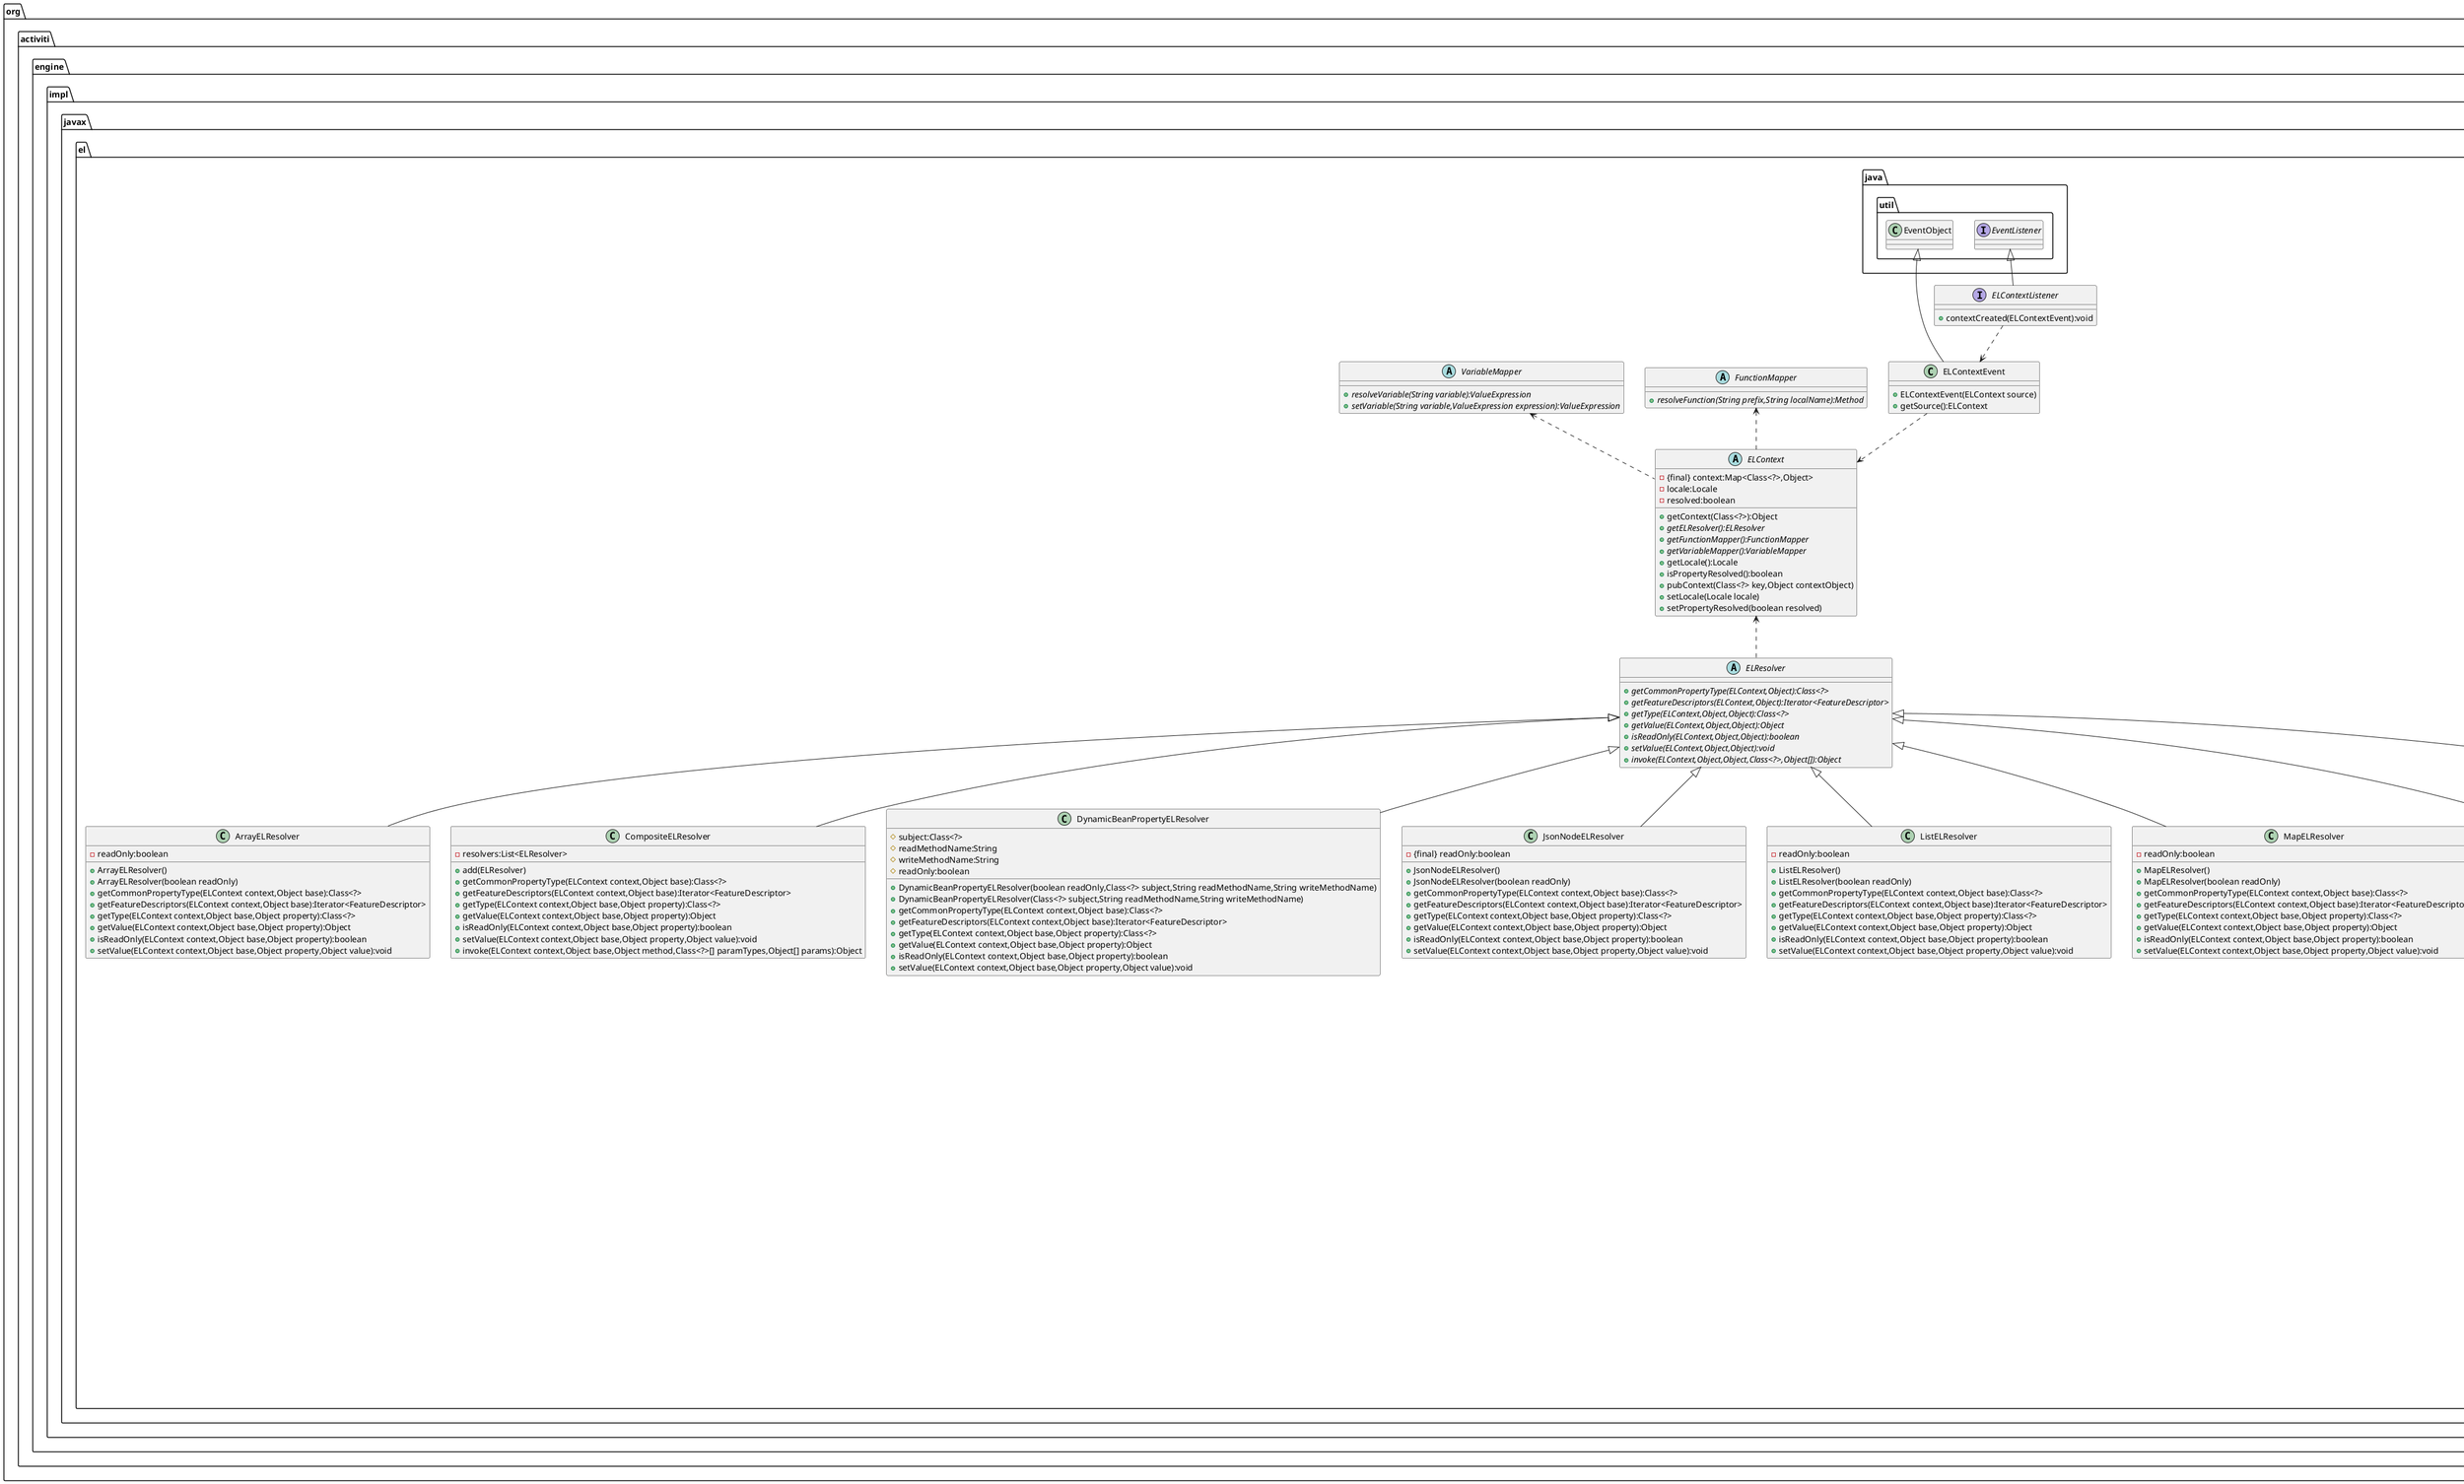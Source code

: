 @startuml
/' !include  org.activiti.engine.impl.el.puml '/
package "org.activiti.engine.impl.javax.el" {

class ArrayELResolver extends ELResolver {
    - readOnly:boolean
    + ArrayELResolver()
    + ArrayELResolver(boolean readOnly)
    + getCommonPropertyType(ELContext context,Object base):Class<?>
    + getFeatureDescriptors(ELContext context,Object base):Iterator<FeatureDescriptor>
    + getType(ELContext context,Object base,Object property):Class<?>
    + getValue(ELContext context,Object base,Object property):Object
    + isReadOnly(ELContext context,Object base,Object property):boolean
    + setValue(ELContext context,Object base,Object property,Object value):void
}

class BeanELResolver$BeanProperty {
    - descriptor:java.beans.PropertyDescriptor
    == constructor ==
    + BeanELResolver$BeanProperty(java.beans.PropertyDescriptor)
    == constructor ==
    + getPropertyType():Class<?>
    + getReadMethod():Method
    + getWriteMethod():Method
    + isReadOnly():boolean
}
BeanELResolver$BeanProperty *--> BeanELResolver

class BeanELResolver$BeanProperties {
    - map:Map<String,BeanELResolver$BeanProperty>
    == constructor ==
    + BeanELResolver$BeanProperties(Class<?>)
    == constructor ==
    + getBeanProperty(String property):BeanELResolver$BeanProperty
}
BeanELResolver$BeanProperties *--> BeanELResolver

class BeanELResolver extends ELResolver {
    - readOnly:boolean
    - cache:ConcurrentHashMap<Class<?>,BeanProperties>
    - defaultFactory:ExpressionFactory

    + BeanELResolver()
    + BeanELResolver(boolean)
    + getCommonPropertyType(ELContext context,Object base):Class<?>
    + getFeatureDescriptors(ELContext context,Object base):Iterator<FeatureDescriptor>
    + getType(ELContext context,Object base,Object property):Class<?>
    + getValue(ELContext context,Object base,Object property):Object
    + isReadOnly(ELContext context,Object base,Object property):boolean
    + setValue(ELContext context,Object base,Object property,Object value):void
    + invoke(ELContext context,Object base,Object method,Class<?>[] paramTypes,Object[] params):Object
}
BeanELResolver *-->ExpressionFactory

class CompositeELResolver extends ELResolver {
    - resolvers:List<ELResolver>
    + add(ELResolver)
    + getCommonPropertyType(ELContext context,Object base):Class<?>
    + getFeatureDescriptors(ELContext context,Object base):Iterator<FeatureDescriptor>
    + getType(ELContext context,Object base,Object property):Class<?>
    + getValue(ELContext context,Object base,Object property):Object
    + isReadOnly(ELContext context,Object base,Object property):boolean
    + setValue(ELContext context,Object base,Object property,Object value):void
    + invoke(ELContext context,Object base,Object method,Class<?>[] paramTypes,Object[] params):Object
}

class DynamicBeanPropertyELResolver extends ELResolver {
    # subject:Class<?>
    # readMethodName:String
    # writeMethodName:String
    # readOnly:boolean

    + DynamicBeanPropertyELResolver(boolean readOnly,Class<?> subject,String readMethodName,String writeMethodName)
    + DynamicBeanPropertyELResolver(Class<?> subject,String readMethodName,String writeMethodName)
    + getCommonPropertyType(ELContext context,Object base):Class<?>
    + getFeatureDescriptors(ELContext context,Object base):Iterator<FeatureDescriptor>
    + getType(ELContext context,Object base,Object property):Class<?>
    + getValue(ELContext context,Object base,Object property):Object
    + isReadOnly(ELContext context,Object base,Object property):boolean
    + setValue(ELContext context,Object base,Object property,Object value):void
}

abstract class ELContext {
    - {final} context:Map<Class<?>,Object>
    - locale:Locale
    - resolved:boolean

    + getContext(Class<?>):Object
    + {abstract} getELResolver():ELResolver
    + {abstract} getFunctionMapper():FunctionMapper
    + {abstract} getVariableMapper():VariableMapper
    + getLocale():Locale
    + isPropertyResolved():boolean
    + pubContext(Class<?> key,Object contextObject)
    + setLocale(Locale locale)
    + setPropertyResolved(boolean resolved)
}
FunctionMapper <.. ELContext
VariableMapper <.. ELContext

class ELContextEvent extends java.util.EventObject {
    + ELContextEvent(ELContext source)
    + getSource():ELContext
}
ELContextEvent ..> ELContext

interface ELContextListener extends java.util.EventListener {
    + contextCreated(ELContextEvent):void
}
ELContextListener ..> ELContextEvent

abstract class ELResolver {
    + {abstract} getCommonPropertyType(ELContext,Object):Class<?>
    + {abstract} getFeatureDescriptors(ELContext,Object):Iterator<FeatureDescriptor>
    + {abstract} getType(ELContext,Object,Object):Class<?>
    + {abstract} getValue(ELContext,Object,Object):Object
    + {abstract} isReadOnly(ELContext,Object,Object):boolean
    + {abstract} setValue(ELContext,Object,Object):void
    + {abstract} invoke(ELContext,Object,Object,Class<?>,Object[]):Object
}
ELContext <.. ELResolver

abstract class Expression {
    + {abstract} equals(Object obj):boolean
    + {abstract} getExpressionString():String
    + {abstract} hashCode():int
    + {abstract} isLiteralText():boolean
}

abstract class ExpressionFactory {
    + {static} newInstance():ExpressionFactory
    + {static} newInstance(Properties):ExpressionFactory
    - {static} newInstance(Properties,String):ExpressionFactory
    + {abstract} coerceToType(Object,Class<?>):Object
    + {abstract} createMethodExpression(ELContext,String,Class<?>,Class<?>[]):MethodExpression
    + {abstract} createValueExpression(ELContext,String,Class<?>):ValueExpression
    + {abstract} createValueExpression(Object,Class<?>):ValueExpression
}
ExpressionFactory ..> Expression

abstract class FunctionMapper {
    + {abstract} resolveFunction(String prefix,String localName):Method
}

class JsonNodeELResolver extends ELResolver {
    - {final} readOnly:boolean
    + JsonNodeELResolver()
    + JsonNodeELResolver(boolean readOnly)
    + getCommonPropertyType(ELContext context,Object base):Class<?>
    + getFeatureDescriptors(ELContext context,Object base):Iterator<FeatureDescriptor>
    + getType(ELContext context,Object base,Object property):Class<?>
    + getValue(ELContext context,Object base,Object property):Object
    + isReadOnly(ELContext context,Object base,Object property):boolean
    + setValue(ELContext context,Object base,Object property,Object value):void
}

class ListELResolver extends ELResolver {
    - readOnly:boolean
    + ListELResolver()
    + ListELResolver(boolean readOnly)
    + getCommonPropertyType(ELContext context,Object base):Class<?>
    + getFeatureDescriptors(ELContext context,Object base):Iterator<FeatureDescriptor>
    + getType(ELContext context,Object base,Object property):Class<?>
    + getValue(ELContext context,Object base,Object property):Object
    + isReadOnly(ELContext context,Object base,Object property):boolean
    + setValue(ELContext context,Object base,Object property,Object value):void
}

class MapELResolver extends ELResolver {
    - readOnly:boolean
    + MapELResolver()
    + MapELResolver(boolean readOnly)
    + getCommonPropertyType(ELContext context,Object base):Class<?>
    + getFeatureDescriptors(ELContext context,Object base):Iterator<FeatureDescriptor>
    + getType(ELContext context,Object base,Object property):Class<?>
    + getValue(ELContext context,Object base,Object property):Object
    + isReadOnly(ELContext context,Object base,Object property):boolean
    + setValue(ELContext context,Object base,Object property,Object value):void
}

abstract class MethodExpression extends Expression {
    + {abstract} getMethodInfo(ELContext context):MethodInfo
    + {abstract} invoke(ELContext context,Object[] params):Object
}
MethodInfo <.. MethodExpression

class MethodInfo {
    - name:String
    - returnType:Class<?>
    - paramTypes:Class<?>[]
    + MethodInfo(String name,Class<?> returnType,Class<?>[] paramTypes)
    + getName():String
    + getReturnType():Class<?>
    + getParamTypes():Class<?>{}
}

class ResourceBundleELResolver extends ELResolver {
    + getCommonPropertyType(ELContext context,Object base):Class<?>
    + getFeatureDescriptors(ELContext context,Object base):Iterator<FeatureDescriptor>
    + getType(ELContext context,Object base,Object property):Class<?>
    + getValue(ELContext context,Object base,Object property):Object
    + isReadOnly(ELContext context,Object base,Object property):boolean
    + setValue(ELContext context,Object base,Object property,Object value):void
}

abstract class ValueExpression extends Expression {
    + {abstract} getExpectedType():Class<?>
    + {abstract} getType(ELContext):Class<?>
    + {abstract} getValue(ELContext):Object
    + {abstract} isReadOnly(ELContext):boolean
    + {abstract} setValue(ELContext,Object)
    + getValueReference(ELContext):ValueReference
}
ValueReference <.. ValueExpression

class ValueReference {
    - base:Object
    - property:Object
}

abstract class VariableMapper {
    + {abstract} resolveVariable(String variable):ValueExpression
    + {abstract} setVariable(String variable,ValueExpression expression):ValueExpression
}
}
/' packager finished  '/
@enduml